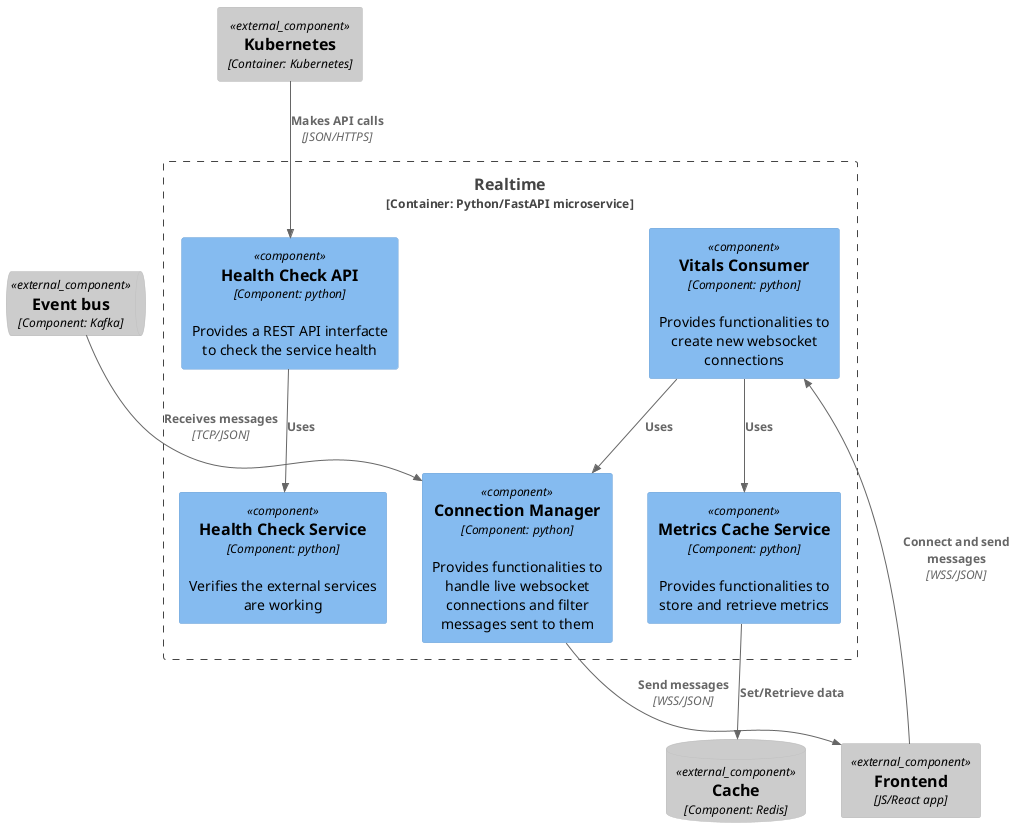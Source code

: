 @startuml C3 Realtime
!include  <C4/C4_Component>


ComponentQueue_Ext(kafka, "Event bus", "Component: Kafka")
ComponentDb_Ext(redis, "Cache", "Component: Redis")
Component_Ext(frontend, "Frontend", "JS/React app")
Component_Ext(kubernetes, "Kubernetes", "Container: Kubernetes")

Boundary(patient_ms, "Realtime", "Container: Python/FastAPI microservice") {

    Component( \
        cache_service, \
        "Metrics Cache Service", \
        "Component: python", \
        "Provides functionalities to store and retrieve metrics"\
    )
    Component( \
        connection_manager, \
        "Connection Manager", \
        "Component: python", \
        "Provides functionalities to handle live websocket connections and filter messages sent to them"\
    )
    Component( \
        vitals_consumer, \
        "Vitals Consumer", \
        "Component: python", \
        "Provides functionalities to create new websocket connections"\
    )

    Rel(frontend, vitals_consumer, "Connect and send messages", "WSS/JSON")
    Rel(vitals_consumer, connection_manager, "Uses")
    Rel(connection_manager, frontend, "Send messages", "WSS/JSON")
    Rel(kafka, connection_manager, "Receives messages", "TCP/JSON")
    Rel(vitals_consumer, cache_service, "Uses")
    Rel(cache_service, redis, "Set/Retrieve data")


    ' -------------------------------------------
    ' Health check
    ' -------------------------------------------

    Component( \
        health_check_api, \
        "Health Check API", \
        "Component: python", \
        "Provides a REST API interfacte to check the service health"\
    )
    Component( \
        health_check_service, \
        "Health Check Service", \
        "Component: python", \
        "Verifies the external services are working"\
    )

    Rel(health_check_api, health_check_service, "Uses")
    Rel(kubernetes, health_check_api, "Makes API calls", "JSON/HTTPS")
}

@enduml